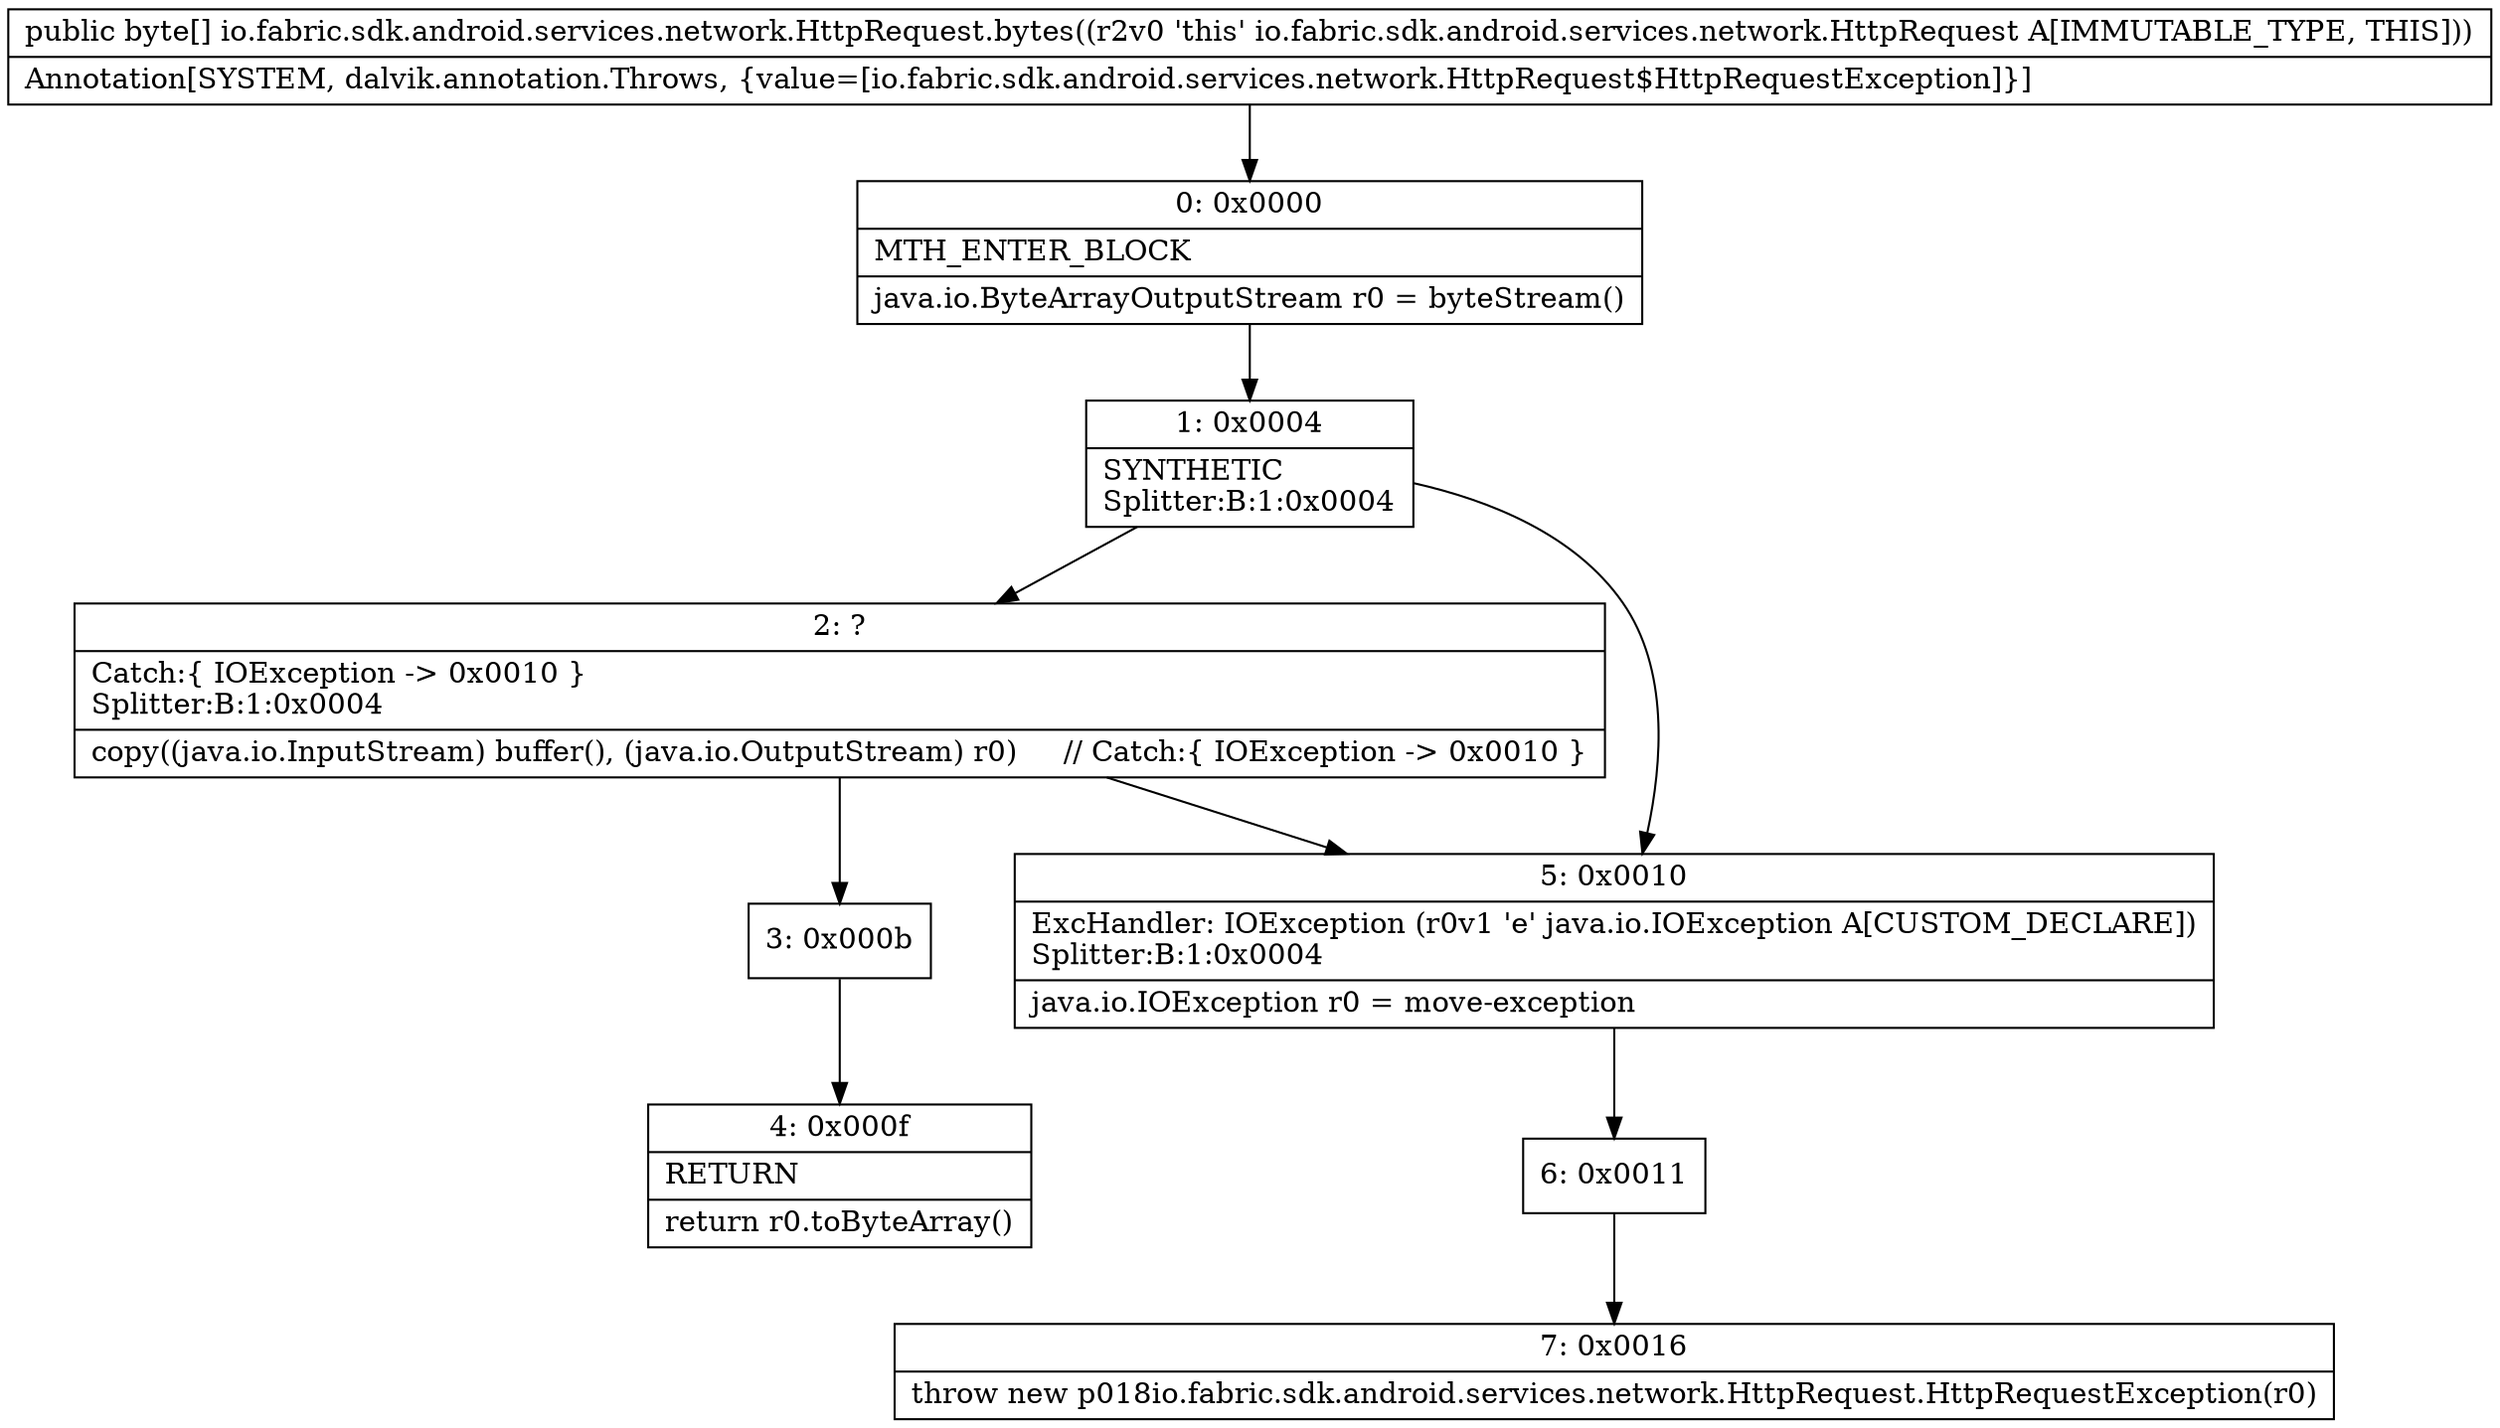 digraph "CFG forio.fabric.sdk.android.services.network.HttpRequest.bytes()[B" {
Node_0 [shape=record,label="{0\:\ 0x0000|MTH_ENTER_BLOCK\l|java.io.ByteArrayOutputStream r0 = byteStream()\l}"];
Node_1 [shape=record,label="{1\:\ 0x0004|SYNTHETIC\lSplitter:B:1:0x0004\l}"];
Node_2 [shape=record,label="{2\:\ ?|Catch:\{ IOException \-\> 0x0010 \}\lSplitter:B:1:0x0004\l|copy((java.io.InputStream) buffer(), (java.io.OutputStream) r0)     \/\/ Catch:\{ IOException \-\> 0x0010 \}\l}"];
Node_3 [shape=record,label="{3\:\ 0x000b}"];
Node_4 [shape=record,label="{4\:\ 0x000f|RETURN\l|return r0.toByteArray()\l}"];
Node_5 [shape=record,label="{5\:\ 0x0010|ExcHandler: IOException (r0v1 'e' java.io.IOException A[CUSTOM_DECLARE])\lSplitter:B:1:0x0004\l|java.io.IOException r0 = move\-exception\l}"];
Node_6 [shape=record,label="{6\:\ 0x0011}"];
Node_7 [shape=record,label="{7\:\ 0x0016|throw new p018io.fabric.sdk.android.services.network.HttpRequest.HttpRequestException(r0)\l}"];
MethodNode[shape=record,label="{public byte[] io.fabric.sdk.android.services.network.HttpRequest.bytes((r2v0 'this' io.fabric.sdk.android.services.network.HttpRequest A[IMMUTABLE_TYPE, THIS]))  | Annotation[SYSTEM, dalvik.annotation.Throws, \{value=[io.fabric.sdk.android.services.network.HttpRequest$HttpRequestException]\}]\l}"];
MethodNode -> Node_0;
Node_0 -> Node_1;
Node_1 -> Node_2;
Node_1 -> Node_5;
Node_2 -> Node_3;
Node_2 -> Node_5;
Node_3 -> Node_4;
Node_5 -> Node_6;
Node_6 -> Node_7;
}

